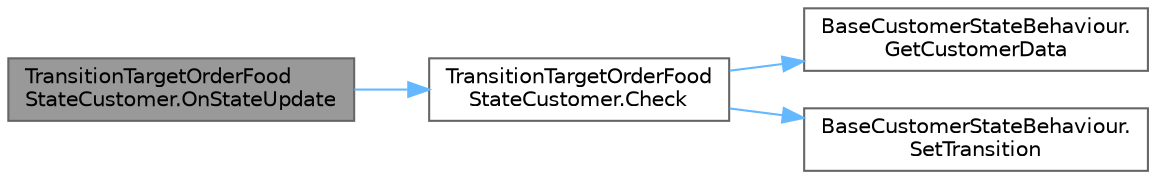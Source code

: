 digraph "TransitionTargetOrderFoodStateCustomer.OnStateUpdate"
{
 // LATEX_PDF_SIZE
  bgcolor="transparent";
  edge [fontname=Helvetica,fontsize=10,labelfontname=Helvetica,labelfontsize=10];
  node [fontname=Helvetica,fontsize=10,shape=box,height=0.2,width=0.4];
  rankdir="LR";
  Node1 [id="Node000001",label="TransitionTargetOrderFood\lStateCustomer.OnStateUpdate",height=0.2,width=0.4,color="gray40", fillcolor="grey60", style="filled", fontcolor="black",tooltip=" "];
  Node1 -> Node2 [id="edge4_Node000001_Node000002",color="steelblue1",style="solid",tooltip=" "];
  Node2 [id="Node000002",label="TransitionTargetOrderFood\lStateCustomer.Check",height=0.2,width=0.4,color="grey40", fillcolor="white", style="filled",URL="$class_transition_target_order_food_state_customer.html#a35dff4a819fe583afb4bec646216e312",tooltip=" "];
  Node2 -> Node3 [id="edge5_Node000002_Node000003",color="steelblue1",style="solid",tooltip=" "];
  Node3 [id="Node000003",label="BaseCustomerStateBehaviour.\lGetCustomerData",height=0.2,width=0.4,color="grey40", fillcolor="white", style="filled",URL="$class_base_customer_state_behaviour.html#a32567768b2bf7e9e2901117de1ec359c",tooltip="客情報が存在するかのチェック"];
  Node2 -> Node4 [id="edge6_Node000002_Node000004",color="steelblue1",style="solid",tooltip=" "];
  Node4 [id="Node000004",label="BaseCustomerStateBehaviour.\lSetTransition",height=0.2,width=0.4,color="grey40", fillcolor="white", style="filled",URL="$class_base_customer_state_behaviour.html#a811dd08072f5b967a2260cd67d17e95d",tooltip=" "];
}
